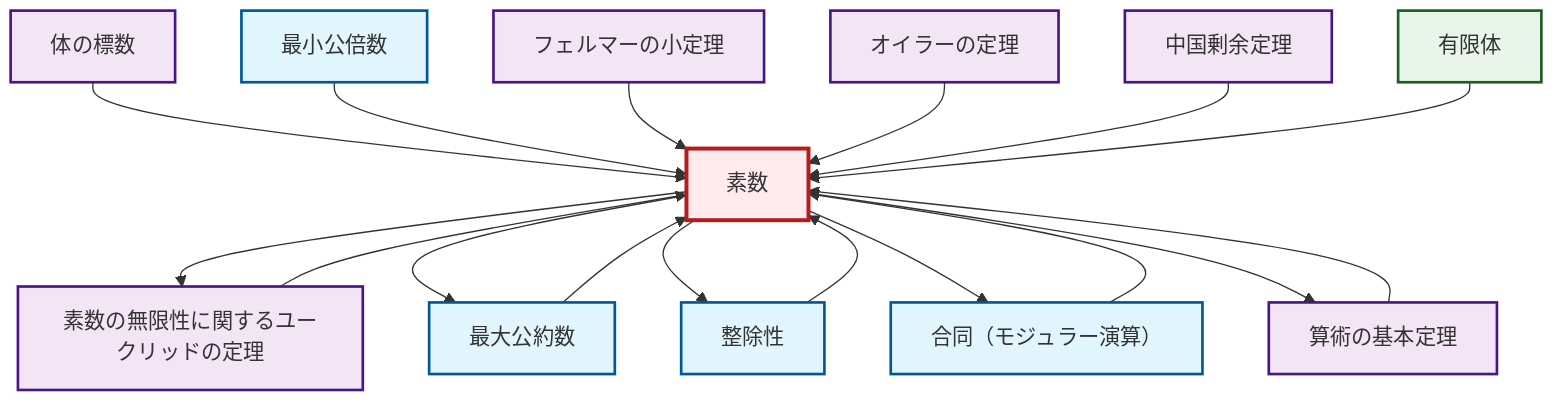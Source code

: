 graph TD
    classDef definition fill:#e1f5fe,stroke:#01579b,stroke-width:2px
    classDef theorem fill:#f3e5f5,stroke:#4a148c,stroke-width:2px
    classDef axiom fill:#fff3e0,stroke:#e65100,stroke-width:2px
    classDef example fill:#e8f5e9,stroke:#1b5e20,stroke-width:2px
    classDef current fill:#ffebee,stroke:#b71c1c,stroke-width:3px
    def-prime["素数"]:::definition
    def-divisibility["整除性"]:::definition
    def-congruence["合同（モジュラー演算）"]:::definition
    def-gcd["最大公約数"]:::definition
    thm-fermat-little["フェルマーの小定理"]:::theorem
    thm-fundamental-arithmetic["算術の基本定理"]:::theorem
    thm-chinese-remainder["中国剰余定理"]:::theorem
    ex-finite-field["有限体"]:::example
    def-lcm["最小公倍数"]:::definition
    thm-euclid-infinitude-primes["素数の無限性に関するユークリッドの定理"]:::theorem
    thm-euler["オイラーの定理"]:::theorem
    thm-field-characteristic["体の標数"]:::theorem
    thm-field-characteristic --> def-prime
    def-prime --> thm-euclid-infinitude-primes
    def-lcm --> def-prime
    thm-fermat-little --> def-prime
    thm-euclid-infinitude-primes --> def-prime
    def-congruence --> def-prime
    def-gcd --> def-prime
    thm-euler --> def-prime
    def-divisibility --> def-prime
    thm-chinese-remainder --> def-prime
    def-prime --> def-gcd
    def-prime --> def-divisibility
    def-prime --> def-congruence
    thm-fundamental-arithmetic --> def-prime
    def-prime --> thm-fundamental-arithmetic
    ex-finite-field --> def-prime
    class def-prime current
